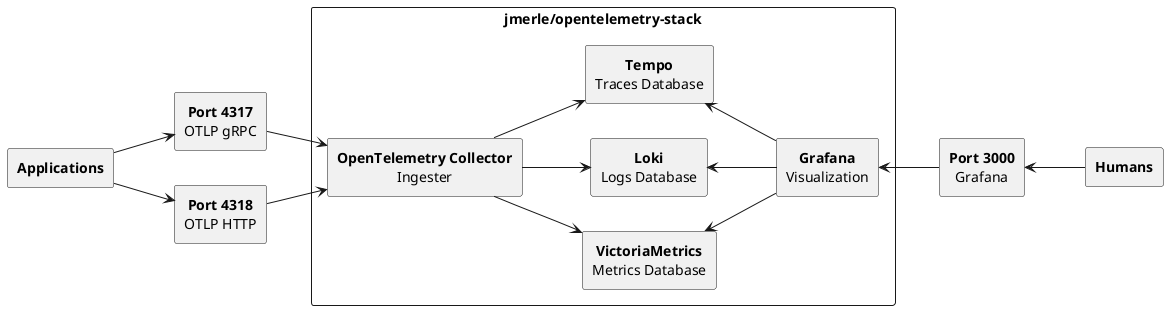 @startuml overview
left to right direction
skinparam defaultTextAlignment center

rectangle "<b>Applications</b>" as Apps
rectangle "<b>Humans</b>" as Humans

rectangle "<b>Port 4317</b>\nOTLP gRPC" as Port4317
rectangle "<b>Port 4318</b>\nOTLP HTTP" as Port4318
rectangle "<b>Port 3000</b>\nGrafana" as Port3000

rectangle "jmerle/opentelemetry-stack" {
    rectangle "<b>OpenTelemetry Collector</b>\nIngester" as OTelCol
    rectangle "<b>VictoriaMetrics</b>\nMetrics Database" as VictoriaMetrics
    rectangle "<b>Loki</b>\nLogs Database" as Loki
    rectangle "<b>Tempo</b>\nTraces Database" as Tempo
    rectangle "<b>Grafana</b>\nVisualization" as Grafana
}

Apps --> Port4317
Apps --> Port4318

Port4317 --> OTelCol
Port4318 --> OTelCol

OTelCol --> VictoriaMetrics
OTelCol --> Tempo
OTelCol --> Loki

VictoriaMetrics <-- Grafana
Tempo <-- Grafana
Loki <-- Grafana

Grafana <-- Port3000
Port3000 <-- Humans
@enduml
